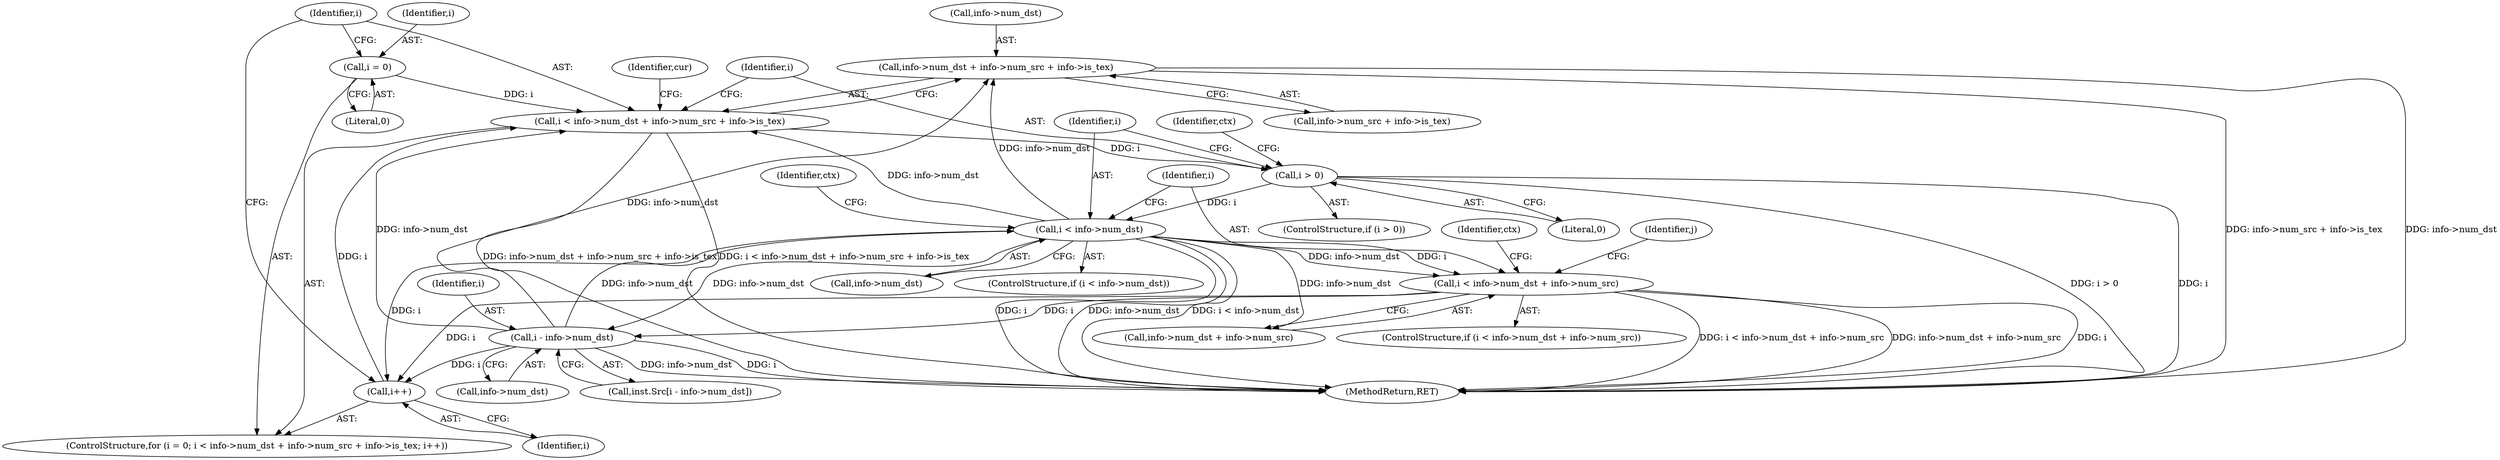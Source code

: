 digraph "0_virglrenderer_28894a30a17a84529be102b21118e55d6c9f23fa@pointer" {
"1000388" [label="(Call,info->num_dst + info->num_src + info->is_tex)"];
"1000435" [label="(Call,i < info->num_dst)"];
"1000403" [label="(Call,i > 0)"];
"1000386" [label="(Call,i < info->num_dst + info->num_src + info->is_tex)"];
"1000383" [label="(Call,i = 0)"];
"1000399" [label="(Call,i++)"];
"1000474" [label="(Call,i - info->num_dst)"];
"1000455" [label="(Call,i < info->num_dst + info->num_src)"];
"1000457" [label="(Call,info->num_dst + info->num_src)"];
"1000387" [label="(Identifier,i)"];
"1000384" [label="(Identifier,i)"];
"1000392" [label="(Call,info->num_src + info->is_tex)"];
"1000468" [label="(Identifier,ctx)"];
"1000435" [label="(Call,i < info->num_dst)"];
"1000403" [label="(Call,i > 0)"];
"1000399" [label="(Call,i++)"];
"1000475" [label="(Identifier,i)"];
"1000382" [label="(ControlStructure,for (i = 0; i < info->num_dst + info->num_src + info->is_tex; i++))"];
"1000404" [label="(Identifier,i)"];
"1000389" [label="(Call,info->num_dst)"];
"1000405" [label="(Literal,0)"];
"1000437" [label="(Call,info->num_dst)"];
"1000444" [label="(Identifier,ctx)"];
"1000474" [label="(Call,i - info->num_dst)"];
"1000470" [label="(Call,inst.Src[i - info->num_dst])"];
"1000486" [label="(Identifier,j)"];
"1000434" [label="(ControlStructure,if (i < info->num_dst))"];
"1000436" [label="(Identifier,i)"];
"1000530" [label="(Identifier,cur)"];
"1000402" [label="(ControlStructure,if (i > 0))"];
"1000386" [label="(Call,i < info->num_dst + info->num_src + info->is_tex)"];
"1000456" [label="(Identifier,i)"];
"1000455" [label="(Call,i < info->num_dst + info->num_src)"];
"1000454" [label="(ControlStructure,if (i < info->num_dst + info->num_src))"];
"1000476" [label="(Call,info->num_dst)"];
"1000410" [label="(Identifier,ctx)"];
"1000385" [label="(Literal,0)"];
"1000680" [label="(MethodReturn,RET)"];
"1000388" [label="(Call,info->num_dst + info->num_src + info->is_tex)"];
"1000400" [label="(Identifier,i)"];
"1000383" [label="(Call,i = 0)"];
"1000388" -> "1000386"  [label="AST: "];
"1000388" -> "1000392"  [label="CFG: "];
"1000389" -> "1000388"  [label="AST: "];
"1000392" -> "1000388"  [label="AST: "];
"1000386" -> "1000388"  [label="CFG: "];
"1000388" -> "1000680"  [label="DDG: info->num_dst"];
"1000388" -> "1000680"  [label="DDG: info->num_src + info->is_tex"];
"1000435" -> "1000388"  [label="DDG: info->num_dst"];
"1000474" -> "1000388"  [label="DDG: info->num_dst"];
"1000435" -> "1000434"  [label="AST: "];
"1000435" -> "1000437"  [label="CFG: "];
"1000436" -> "1000435"  [label="AST: "];
"1000437" -> "1000435"  [label="AST: "];
"1000444" -> "1000435"  [label="CFG: "];
"1000456" -> "1000435"  [label="CFG: "];
"1000435" -> "1000680"  [label="DDG: i"];
"1000435" -> "1000680"  [label="DDG: info->num_dst"];
"1000435" -> "1000680"  [label="DDG: i < info->num_dst"];
"1000435" -> "1000386"  [label="DDG: info->num_dst"];
"1000435" -> "1000399"  [label="DDG: i"];
"1000403" -> "1000435"  [label="DDG: i"];
"1000474" -> "1000435"  [label="DDG: info->num_dst"];
"1000435" -> "1000455"  [label="DDG: i"];
"1000435" -> "1000455"  [label="DDG: info->num_dst"];
"1000435" -> "1000457"  [label="DDG: info->num_dst"];
"1000435" -> "1000474"  [label="DDG: info->num_dst"];
"1000403" -> "1000402"  [label="AST: "];
"1000403" -> "1000405"  [label="CFG: "];
"1000404" -> "1000403"  [label="AST: "];
"1000405" -> "1000403"  [label="AST: "];
"1000410" -> "1000403"  [label="CFG: "];
"1000436" -> "1000403"  [label="CFG: "];
"1000403" -> "1000680"  [label="DDG: i"];
"1000403" -> "1000680"  [label="DDG: i > 0"];
"1000386" -> "1000403"  [label="DDG: i"];
"1000386" -> "1000382"  [label="AST: "];
"1000387" -> "1000386"  [label="AST: "];
"1000404" -> "1000386"  [label="CFG: "];
"1000530" -> "1000386"  [label="CFG: "];
"1000386" -> "1000680"  [label="DDG: info->num_dst + info->num_src + info->is_tex"];
"1000386" -> "1000680"  [label="DDG: i < info->num_dst + info->num_src + info->is_tex"];
"1000383" -> "1000386"  [label="DDG: i"];
"1000399" -> "1000386"  [label="DDG: i"];
"1000474" -> "1000386"  [label="DDG: info->num_dst"];
"1000383" -> "1000382"  [label="AST: "];
"1000383" -> "1000385"  [label="CFG: "];
"1000384" -> "1000383"  [label="AST: "];
"1000385" -> "1000383"  [label="AST: "];
"1000387" -> "1000383"  [label="CFG: "];
"1000399" -> "1000382"  [label="AST: "];
"1000399" -> "1000400"  [label="CFG: "];
"1000400" -> "1000399"  [label="AST: "];
"1000387" -> "1000399"  [label="CFG: "];
"1000474" -> "1000399"  [label="DDG: i"];
"1000455" -> "1000399"  [label="DDG: i"];
"1000474" -> "1000470"  [label="AST: "];
"1000474" -> "1000476"  [label="CFG: "];
"1000475" -> "1000474"  [label="AST: "];
"1000476" -> "1000474"  [label="AST: "];
"1000470" -> "1000474"  [label="CFG: "];
"1000474" -> "1000680"  [label="DDG: info->num_dst"];
"1000474" -> "1000680"  [label="DDG: i"];
"1000455" -> "1000474"  [label="DDG: i"];
"1000455" -> "1000454"  [label="AST: "];
"1000455" -> "1000457"  [label="CFG: "];
"1000456" -> "1000455"  [label="AST: "];
"1000457" -> "1000455"  [label="AST: "];
"1000468" -> "1000455"  [label="CFG: "];
"1000486" -> "1000455"  [label="CFG: "];
"1000455" -> "1000680"  [label="DDG: i < info->num_dst + info->num_src"];
"1000455" -> "1000680"  [label="DDG: info->num_dst + info->num_src"];
"1000455" -> "1000680"  [label="DDG: i"];
}
